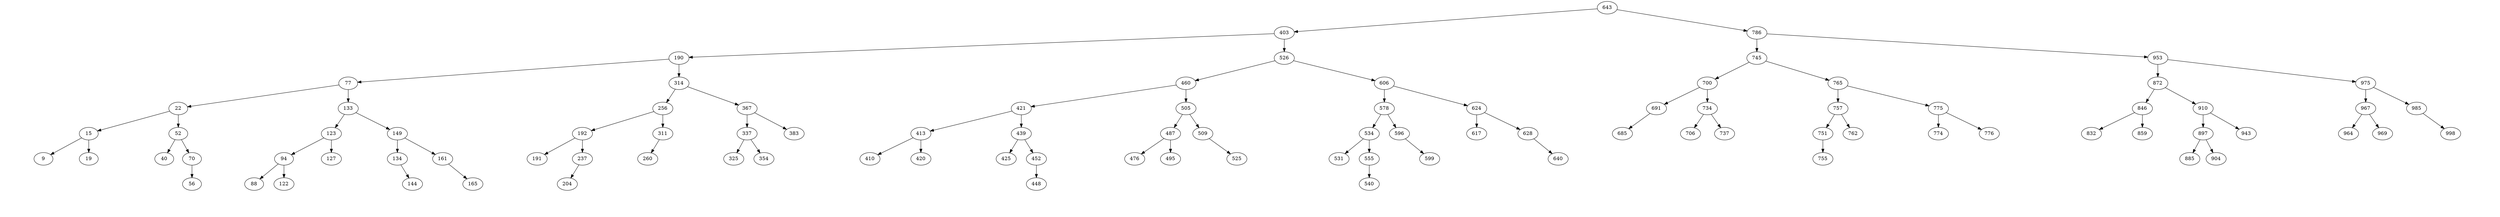 digraph arbre {
  "643" -> "403" 
  "643" -> "786" 
  "403" -> "190" 
  "403" -> "526" 
  "190" -> "77" 
  "190" -> "314" 
  "77" -> "22" 
  "77" -> "133" 
  "22" -> "15" 
  "22" -> "52" 
  "15" -> "9" 
  "15" -> "19" 
  "NIL0" [style=invis];
  "9" -> "NIL0"  [style=invis];
  "NIL1" [style=invis];
  "9" -> "NIL1"  [style=invis];
  "NIL2" [style=invis];
  "19" -> "NIL2"  [style=invis];
  "NIL3" [style=invis];
  "19" -> "NIL3"  [style=invis];
  "52" -> "40" 
  "52" -> "70" 
  "NIL4" [style=invis];
  "40" -> "NIL4"  [style=invis];
  "NIL5" [style=invis];
  "40" -> "NIL5"  [style=invis];
  "70" -> "56" 
  "NIL6" [style=invis];
  "70" -> "NIL6"  [style=invis];
  "NIL7" [style=invis];
  "56" -> "NIL7"  [style=invis];
  "NIL8" [style=invis];
  "56" -> "NIL8"  [style=invis];
  "133" -> "123" 
  "133" -> "149" 
  "123" -> "94" 
  "123" -> "127" 
  "94" -> "88" 
  "94" -> "122" 
  "NIL9" [style=invis];
  "88" -> "NIL9"  [style=invis];
  "NIL10" [style=invis];
  "88" -> "NIL10"  [style=invis];
  "NIL11" [style=invis];
  "122" -> "NIL11"  [style=invis];
  "NIL12" [style=invis];
  "122" -> "NIL12"  [style=invis];
  "NIL13" [style=invis];
  "127" -> "NIL13"  [style=invis];
  "NIL14" [style=invis];
  "127" -> "NIL14"  [style=invis];
  "149" -> "134" 
  "149" -> "161" 
  "NIL15" [style=invis];
  "134" -> "NIL15"  [style=invis];
  "134" -> "144" 
  "NIL16" [style=invis];
  "144" -> "NIL16"  [style=invis];
  "NIL17" [style=invis];
  "144" -> "NIL17"  [style=invis];
  "NIL18" [style=invis];
  "161" -> "NIL18"  [style=invis];
  "161" -> "165" 
  "NIL19" [style=invis];
  "165" -> "NIL19"  [style=invis];
  "NIL20" [style=invis];
  "165" -> "NIL20"  [style=invis];
  "314" -> "256" 
  "314" -> "367" 
  "256" -> "192" 
  "256" -> "311" 
  "192" -> "191" 
  "192" -> "237" 
  "NIL21" [style=invis];
  "191" -> "NIL21"  [style=invis];
  "NIL22" [style=invis];
  "191" -> "NIL22"  [style=invis];
  "237" -> "204" 
  "NIL23" [style=invis];
  "237" -> "NIL23"  [style=invis];
  "NIL24" [style=invis];
  "204" -> "NIL24"  [style=invis];
  "NIL25" [style=invis];
  "204" -> "NIL25"  [style=invis];
  "311" -> "260" 
  "NIL26" [style=invis];
  "311" -> "NIL26"  [style=invis];
  "NIL27" [style=invis];
  "260" -> "NIL27"  [style=invis];
  "NIL28" [style=invis];
  "260" -> "NIL28"  [style=invis];
  "367" -> "337" 
  "367" -> "383" 
  "337" -> "325" 
  "337" -> "354" 
  "NIL29" [style=invis];
  "325" -> "NIL29"  [style=invis];
  "NIL30" [style=invis];
  "325" -> "NIL30"  [style=invis];
  "NIL31" [style=invis];
  "354" -> "NIL31"  [style=invis];
  "NIL32" [style=invis];
  "354" -> "NIL32"  [style=invis];
  "NIL33" [style=invis];
  "383" -> "NIL33"  [style=invis];
  "NIL34" [style=invis];
  "383" -> "NIL34"  [style=invis];
  "526" -> "460" 
  "526" -> "606" 
  "460" -> "421" 
  "460" -> "505" 
  "421" -> "413" 
  "421" -> "439" 
  "413" -> "410" 
  "413" -> "420" 
  "NIL35" [style=invis];
  "410" -> "NIL35"  [style=invis];
  "NIL36" [style=invis];
  "410" -> "NIL36"  [style=invis];
  "NIL37" [style=invis];
  "420" -> "NIL37"  [style=invis];
  "NIL38" [style=invis];
  "420" -> "NIL38"  [style=invis];
  "439" -> "425" 
  "439" -> "452" 
  "NIL39" [style=invis];
  "425" -> "NIL39"  [style=invis];
  "NIL40" [style=invis];
  "425" -> "NIL40"  [style=invis];
  "452" -> "448" 
  "NIL41" [style=invis];
  "452" -> "NIL41"  [style=invis];
  "NIL42" [style=invis];
  "448" -> "NIL42"  [style=invis];
  "NIL43" [style=invis];
  "448" -> "NIL43"  [style=invis];
  "505" -> "487" 
  "505" -> "509" 
  "487" -> "476" 
  "487" -> "495" 
  "NIL44" [style=invis];
  "476" -> "NIL44"  [style=invis];
  "NIL45" [style=invis];
  "476" -> "NIL45"  [style=invis];
  "NIL46" [style=invis];
  "495" -> "NIL46"  [style=invis];
  "NIL47" [style=invis];
  "495" -> "NIL47"  [style=invis];
  "NIL48" [style=invis];
  "509" -> "NIL48"  [style=invis];
  "509" -> "525" 
  "NIL49" [style=invis];
  "525" -> "NIL49"  [style=invis];
  "NIL50" [style=invis];
  "525" -> "NIL50"  [style=invis];
  "606" -> "578" 
  "606" -> "624" 
  "578" -> "534" 
  "578" -> "596" 
  "534" -> "531" 
  "534" -> "555" 
  "NIL51" [style=invis];
  "531" -> "NIL51"  [style=invis];
  "NIL52" [style=invis];
  "531" -> "NIL52"  [style=invis];
  "555" -> "540" 
  "NIL53" [style=invis];
  "555" -> "NIL53"  [style=invis];
  "NIL54" [style=invis];
  "540" -> "NIL54"  [style=invis];
  "NIL55" [style=invis];
  "540" -> "NIL55"  [style=invis];
  "NIL56" [style=invis];
  "596" -> "NIL56"  [style=invis];
  "596" -> "599" 
  "NIL57" [style=invis];
  "599" -> "NIL57"  [style=invis];
  "NIL58" [style=invis];
  "599" -> "NIL58"  [style=invis];
  "624" -> "617" 
  "624" -> "628" 
  "NIL59" [style=invis];
  "617" -> "NIL59"  [style=invis];
  "NIL60" [style=invis];
  "617" -> "NIL60"  [style=invis];
  "NIL61" [style=invis];
  "628" -> "NIL61"  [style=invis];
  "628" -> "640" 
  "NIL62" [style=invis];
  "640" -> "NIL62"  [style=invis];
  "NIL63" [style=invis];
  "640" -> "NIL63"  [style=invis];
  "786" -> "745" 
  "786" -> "953" 
  "745" -> "700" 
  "745" -> "765" 
  "700" -> "691" 
  "700" -> "734" 
  "691" -> "685" 
  "NIL64" [style=invis];
  "691" -> "NIL64"  [style=invis];
  "NIL65" [style=invis];
  "685" -> "NIL65"  [style=invis];
  "NIL66" [style=invis];
  "685" -> "NIL66"  [style=invis];
  "734" -> "706" 
  "734" -> "737" 
  "NIL67" [style=invis];
  "706" -> "NIL67"  [style=invis];
  "NIL68" [style=invis];
  "706" -> "NIL68"  [style=invis];
  "NIL69" [style=invis];
  "737" -> "NIL69"  [style=invis];
  "NIL70" [style=invis];
  "737" -> "NIL70"  [style=invis];
  "765" -> "757" 
  "765" -> "775" 
  "757" -> "751" 
  "757" -> "762" 
  "NIL71" [style=invis];
  "751" -> "NIL71"  [style=invis];
  "751" -> "755" 
  "NIL72" [style=invis];
  "755" -> "NIL72"  [style=invis];
  "NIL73" [style=invis];
  "755" -> "NIL73"  [style=invis];
  "NIL74" [style=invis];
  "762" -> "NIL74"  [style=invis];
  "NIL75" [style=invis];
  "762" -> "NIL75"  [style=invis];
  "775" -> "774" 
  "775" -> "776" 
  "NIL76" [style=invis];
  "774" -> "NIL76"  [style=invis];
  "NIL77" [style=invis];
  "774" -> "NIL77"  [style=invis];
  "NIL78" [style=invis];
  "776" -> "NIL78"  [style=invis];
  "NIL79" [style=invis];
  "776" -> "NIL79"  [style=invis];
  "953" -> "872" 
  "953" -> "975" 
  "872" -> "846" 
  "872" -> "910" 
  "846" -> "832" 
  "846" -> "859" 
  "NIL80" [style=invis];
  "832" -> "NIL80"  [style=invis];
  "NIL81" [style=invis];
  "832" -> "NIL81"  [style=invis];
  "NIL82" [style=invis];
  "859" -> "NIL82"  [style=invis];
  "NIL83" [style=invis];
  "859" -> "NIL83"  [style=invis];
  "910" -> "897" 
  "910" -> "943" 
  "897" -> "885" 
  "897" -> "904" 
  "NIL84" [style=invis];
  "885" -> "NIL84"  [style=invis];
  "NIL85" [style=invis];
  "885" -> "NIL85"  [style=invis];
  "NIL86" [style=invis];
  "904" -> "NIL86"  [style=invis];
  "NIL87" [style=invis];
  "904" -> "NIL87"  [style=invis];
  "NIL88" [style=invis];
  "943" -> "NIL88"  [style=invis];
  "NIL89" [style=invis];
  "943" -> "NIL89"  [style=invis];
  "975" -> "967" 
  "975" -> "985" 
  "967" -> "964" 
  "967" -> "969" 
  "NIL90" [style=invis];
  "964" -> "NIL90"  [style=invis];
  "NIL91" [style=invis];
  "964" -> "NIL91"  [style=invis];
  "NIL92" [style=invis];
  "969" -> "NIL92"  [style=invis];
  "NIL93" [style=invis];
  "969" -> "NIL93"  [style=invis];
  "NIL94" [style=invis];
  "985" -> "NIL94"  [style=invis];
  "985" -> "998" 
  "NIL95" [style=invis];
  "998" -> "NIL95"  [style=invis];
  "NIL96" [style=invis];
  "998" -> "NIL96"  [style=invis];
}
